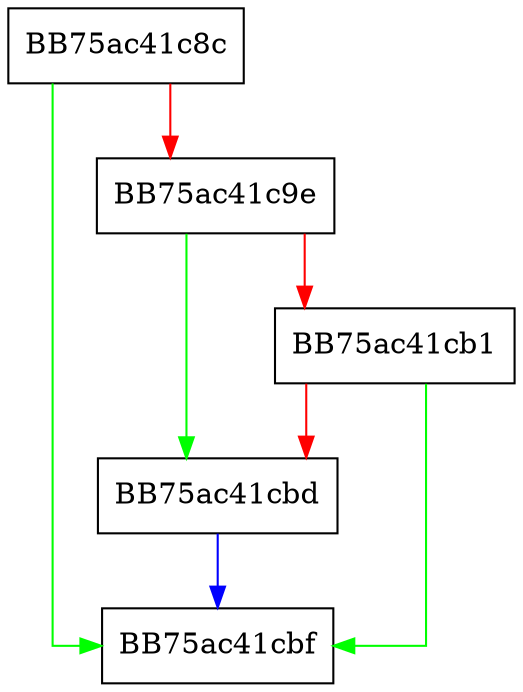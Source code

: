 digraph Init {
  node [shape="box"];
  graph [splines=ortho];
  BB75ac41c8c -> BB75ac41cbf [color="green"];
  BB75ac41c8c -> BB75ac41c9e [color="red"];
  BB75ac41c9e -> BB75ac41cbd [color="green"];
  BB75ac41c9e -> BB75ac41cb1 [color="red"];
  BB75ac41cb1 -> BB75ac41cbf [color="green"];
  BB75ac41cb1 -> BB75ac41cbd [color="red"];
  BB75ac41cbd -> BB75ac41cbf [color="blue"];
}